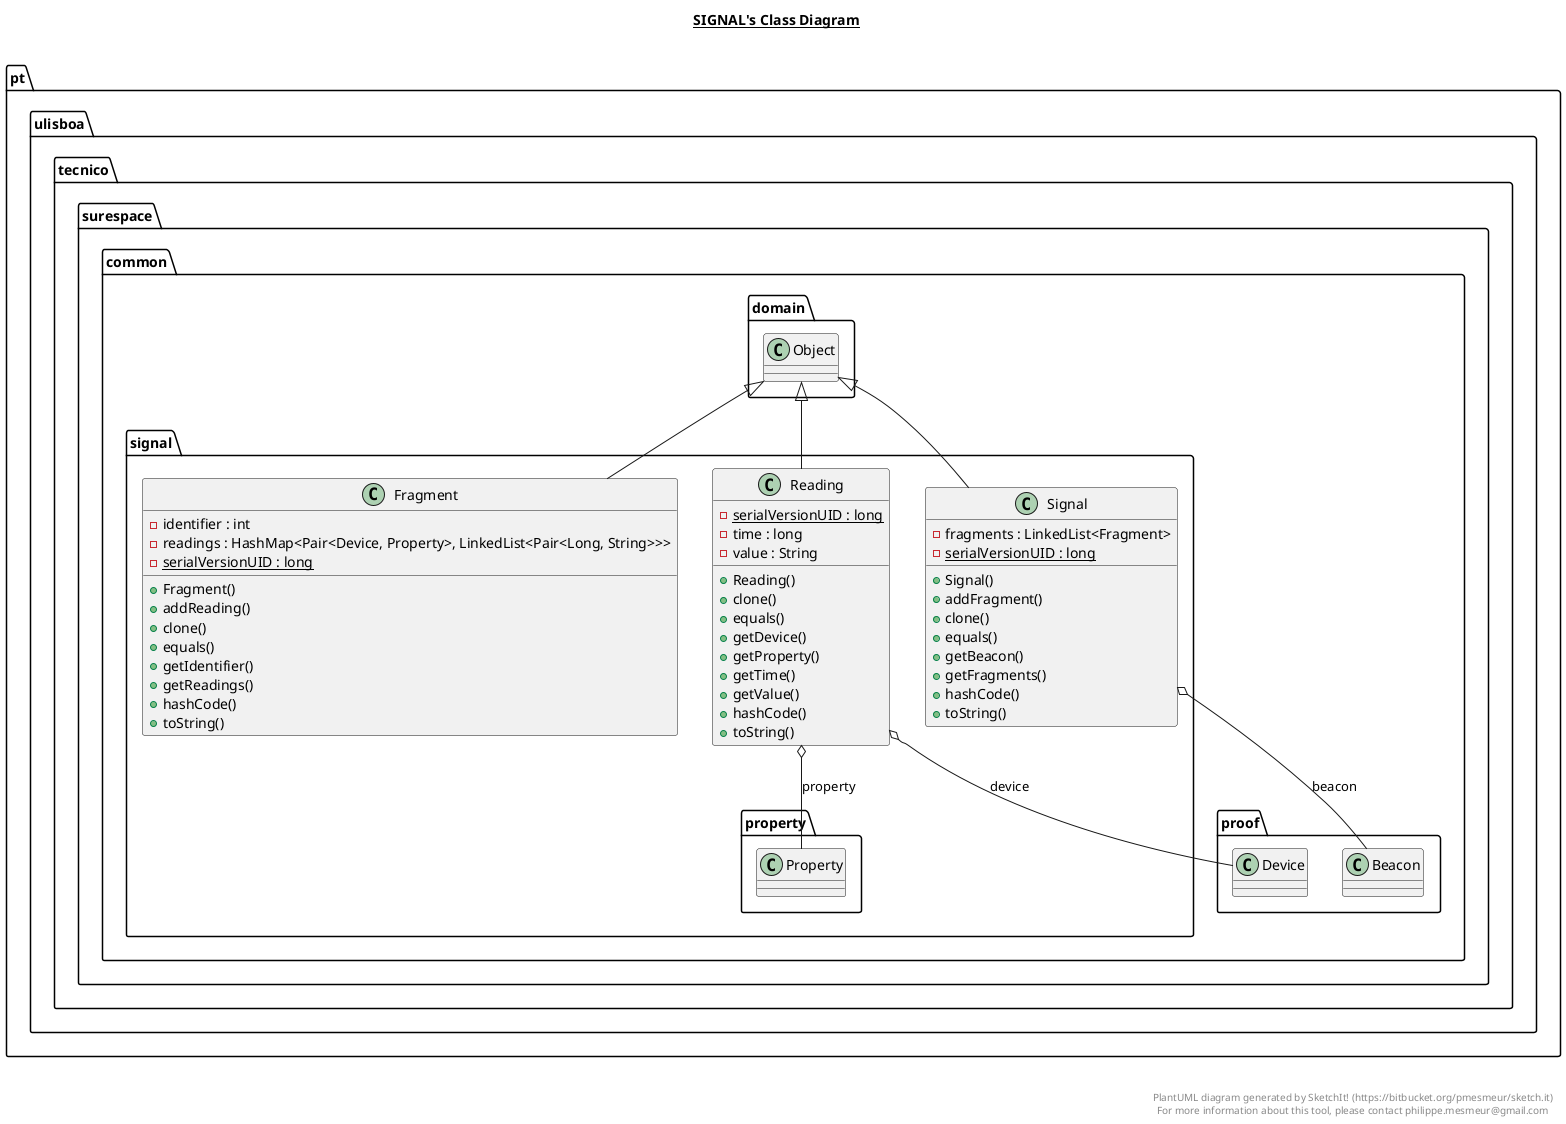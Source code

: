 @startuml

title __SIGNAL's Class Diagram__\n

  namespace pt.ulisboa.tecnico.surespace.common.signal {
    class pt.ulisboa.tecnico.surespace.common.signal.Fragment {
        - identifier : int
        - readings : HashMap<Pair<Device, Property>, LinkedList<Pair<Long, String>>>
        {static} - serialVersionUID : long
        + Fragment()
        + addReading()
        + clone()
        + equals()
        + getIdentifier()
        + getReadings()
        + hashCode()
        + toString()
    }
  }
  

  namespace pt.ulisboa.tecnico.surespace.common.signal {
    class pt.ulisboa.tecnico.surespace.common.signal.Reading {
        {static} - serialVersionUID : long
        - time : long
        - value : String
        + Reading()
        + clone()
        + equals()
        + getDevice()
        + getProperty()
        + getTime()
        + getValue()
        + hashCode()
        + toString()
    }
  }
  

  namespace pt.ulisboa.tecnico.surespace.common.signal {
    class pt.ulisboa.tecnico.surespace.common.signal.Signal {
        - fragments : LinkedList<Fragment>
        {static} - serialVersionUID : long
        + Signal()
        + addFragment()
        + clone()
        + equals()
        + getBeacon()
        + getFragments()
        + hashCode()
        + toString()
    }
  }
  

  pt.ulisboa.tecnico.surespace.common.signal.Fragment -up-|> pt.ulisboa.tecnico.surespace.common.domain.Object
  pt.ulisboa.tecnico.surespace.common.signal.Reading -up-|> pt.ulisboa.tecnico.surespace.common.domain.Object
  pt.ulisboa.tecnico.surespace.common.signal.Reading o-- pt.ulisboa.tecnico.surespace.common.proof.Device : device
  pt.ulisboa.tecnico.surespace.common.signal.Reading o-- pt.ulisboa.tecnico.surespace.common.signal.property.Property : property
  pt.ulisboa.tecnico.surespace.common.signal.Signal -up-|> pt.ulisboa.tecnico.surespace.common.domain.Object
  pt.ulisboa.tecnico.surespace.common.signal.Signal o-- pt.ulisboa.tecnico.surespace.common.proof.Beacon : beacon


right footer


PlantUML diagram generated by SketchIt! (https://bitbucket.org/pmesmeur/sketch.it)
For more information about this tool, please contact philippe.mesmeur@gmail.com
endfooter

@enduml
